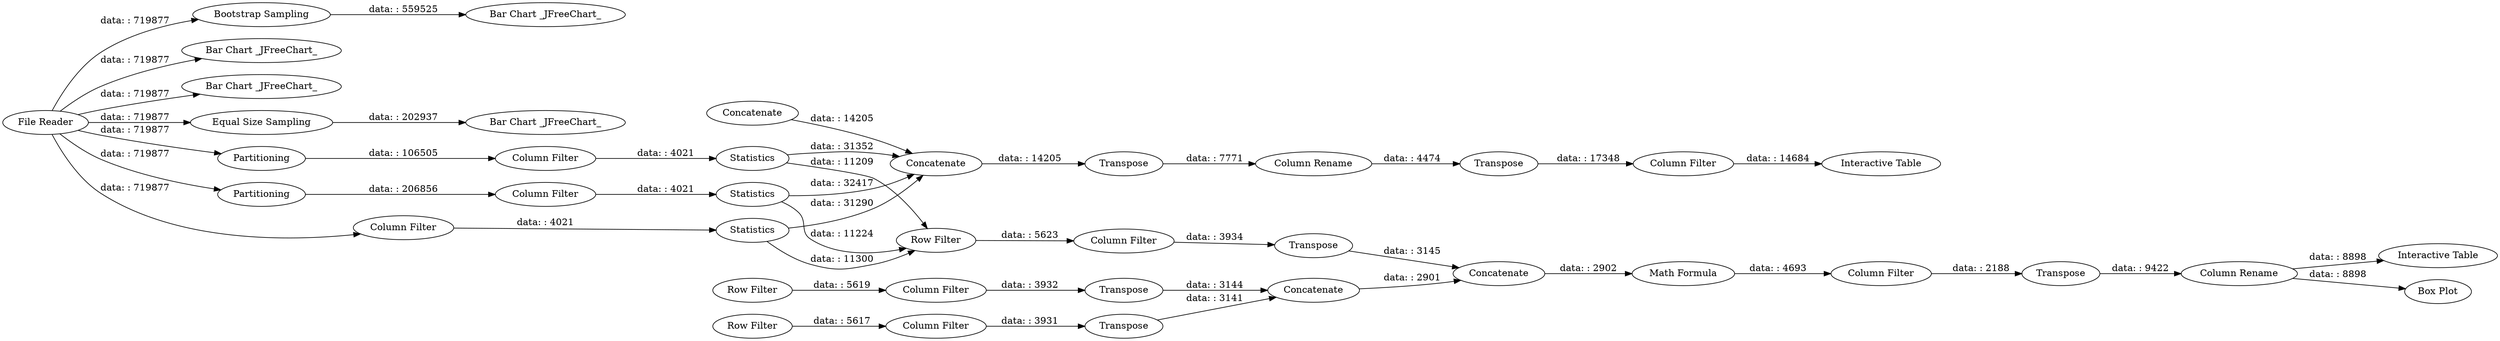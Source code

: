 digraph {
	"3639341138793301763_22" [label="Bootstrap Sampling"]
	"3639341138793301763_10" [label=Statistics]
	"2525908472993440266_18" [label=Transpose]
	"-9039980175801272581_10" [label=Concatenate]
	"3639341138793301763_15" [label="Interactive Table"]
	"-9039980175801272581_3" [label=Transpose]
	"3639341138793301763_24" [label="Bar Chart _JFreeChart_"]
	"3639341138793301763_21" [label="Bar Chart _JFreeChart_"]
	"2525908472993440266_16" [label=Transpose]
	"3639341138793301763_8" [label="Column Filter"]
	"3639341138793301763_3" [label="File Reader"]
	"-9039980175801272581_11" [label=Concatenate]
	"-9039980175801272581_8" [label="Column Filter"]
	"3639341138793301763_19" [label="Equal Size Sampling"]
	"-9039980175801272581_17" [label="Column Rename"]
	"-9039980175801272581_15" [label="Column Filter"]
	"3639341138793301763_12" [label=Statistics]
	"2525908472993440266_15" [label="Column Filter"]
	"3639341138793301763_9" [label="Column Filter"]
	"3639341138793301763_4" [label=Partitioning]
	"3639341138793301763_23" [label="Bar Chart _JFreeChart_"]
	"-9039980175801272581_4" [label="Row Filter"]
	"2525908472993440266_17" [label="Column Rename"]
	"-9039980175801272581_6" [label=Transpose]
	"3639341138793301763_11" [label=Statistics]
	"-9039980175801272581_2" [label="Column Filter"]
	"3639341138793301763_18" [label="Interactive Table"]
	"3639341138793301763_7" [label="Column Filter"]
	"-9039980175801272581_5" [label="Column Filter"]
	"-9039980175801272581_16" [label=Transpose]
	"2525908472993440266_11" [label=Concatenate]
	"-9039980175801272581_9" [label="Row Filter"]
	"2525908472993440266_10" [label=Concatenate]
	"3639341138793301763_20" [label="Bar Chart _JFreeChart_"]
	"-9039980175801272581_14" [label="Math Formula"]
	"-9039980175801272581_7" [label=Transpose]
	"3639341138793301763_16" [label="Box Plot"]
	"-9039980175801272581_1" [label="Row Filter"]
	"3639341138793301763_5" [label=Partitioning]
	"3639341138793301763_12" -> "2525908472993440266_11" [label="data: : 31290"]
	"3639341138793301763_11" -> "2525908472993440266_11" [label="data: : 31352"]
	"-9039980175801272581_1" -> "-9039980175801272581_2" [label="data: : 5619"]
	"3639341138793301763_3" -> "3639341138793301763_22" [label="data: : 719877"]
	"-9039980175801272581_8" -> "-9039980175801272581_7" [label="data: : 3934"]
	"3639341138793301763_3" -> "3639341138793301763_21" [label="data: : 719877"]
	"3639341138793301763_11" -> "-9039980175801272581_9" [label="data: : 11209"]
	"-9039980175801272581_9" -> "-9039980175801272581_8" [label="data: : 5623"]
	"-9039980175801272581_6" -> "-9039980175801272581_10" [label="data: : 3141"]
	"2525908472993440266_16" -> "2525908472993440266_17" [label="data: : 7771"]
	"3639341138793301763_5" -> "3639341138793301763_8" [label="data: : 106505"]
	"3639341138793301763_19" -> "3639341138793301763_20" [label="data: : 202937"]
	"-9039980175801272581_4" -> "-9039980175801272581_5" [label="data: : 5617"]
	"2525908472993440266_15" -> "3639341138793301763_18" [label="data: : 14684"]
	"2525908472993440266_10" -> "2525908472993440266_11" [label="data: : 14205"]
	"3639341138793301763_3" -> "3639341138793301763_19" [label="data: : 719877"]
	"2525908472993440266_18" -> "2525908472993440266_15" [label="data: : 17348"]
	"3639341138793301763_9" -> "3639341138793301763_12" [label="data: : 4021"]
	"3639341138793301763_3" -> "3639341138793301763_5" [label="data: : 719877"]
	"-9039980175801272581_17" -> "3639341138793301763_15" [label="data: : 8898"]
	"-9039980175801272581_14" -> "-9039980175801272581_15" [label="data: : 4693"]
	"3639341138793301763_3" -> "3639341138793301763_9" [label="data: : 719877"]
	"-9039980175801272581_16" -> "-9039980175801272581_17" [label="data: : 9422"]
	"3639341138793301763_22" -> "3639341138793301763_23" [label="data: : 559525"]
	"-9039980175801272581_5" -> "-9039980175801272581_6" [label="data: : 3931"]
	"2525908472993440266_17" -> "2525908472993440266_18" [label="data: : 4474"]
	"-9039980175801272581_17" -> "3639341138793301763_16" [label="data: : 8898"]
	"-9039980175801272581_7" -> "-9039980175801272581_11" [label="data: : 3145"]
	"2525908472993440266_11" -> "2525908472993440266_16" [label="data: : 14205"]
	"-9039980175801272581_11" -> "-9039980175801272581_14" [label="data: : 2902"]
	"3639341138793301763_8" -> "3639341138793301763_11" [label="data: : 4021"]
	"3639341138793301763_7" -> "3639341138793301763_10" [label="data: : 4021"]
	"-9039980175801272581_3" -> "-9039980175801272581_10" [label="data: : 3144"]
	"-9039980175801272581_10" -> "-9039980175801272581_11" [label="data: : 2901"]
	"3639341138793301763_3" -> "3639341138793301763_24" [label="data: : 719877"]
	"3639341138793301763_3" -> "3639341138793301763_4" [label="data: : 719877"]
	"3639341138793301763_10" -> "2525908472993440266_11" [label="data: : 32417"]
	"-9039980175801272581_15" -> "-9039980175801272581_16" [label="data: : 2188"]
	"3639341138793301763_4" -> "3639341138793301763_7" [label="data: : 206856"]
	"3639341138793301763_10" -> "-9039980175801272581_9" [label="data: : 11224"]
	"3639341138793301763_12" -> "-9039980175801272581_9" [label="data: : 11300"]
	"-9039980175801272581_2" -> "-9039980175801272581_3" [label="data: : 3932"]
	rankdir=LR
}
